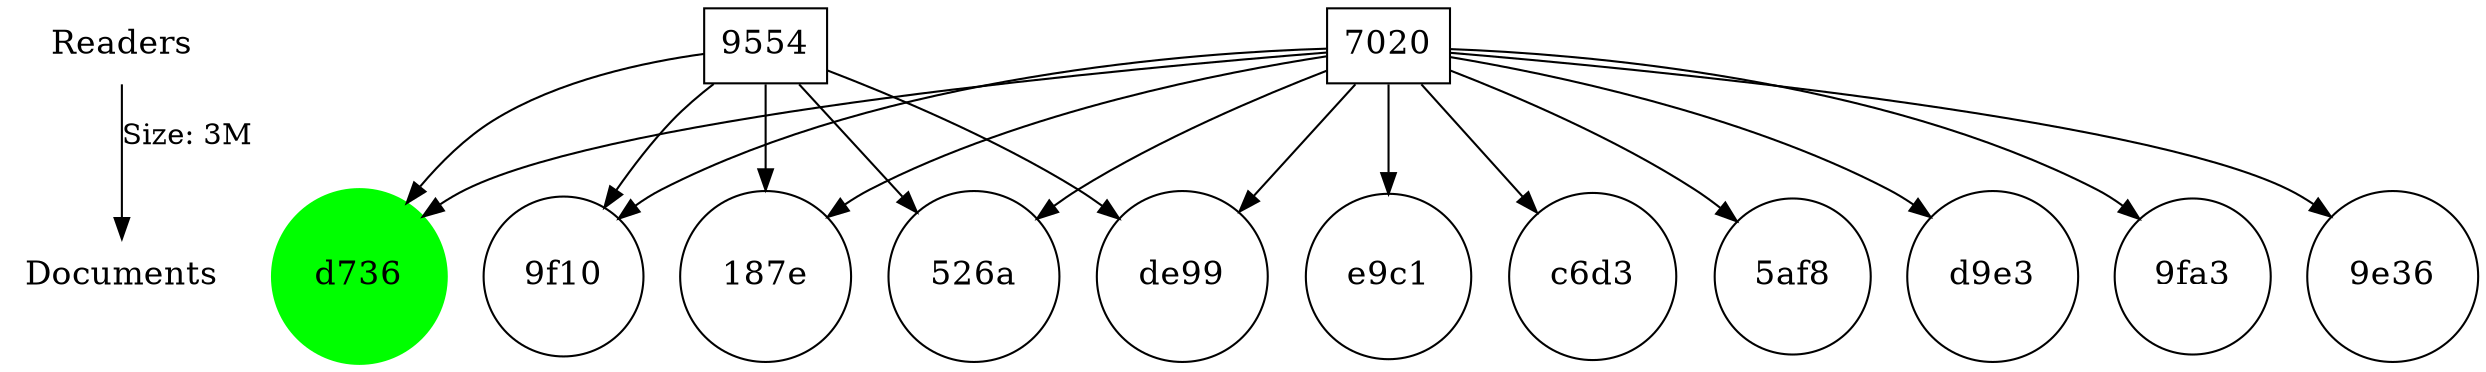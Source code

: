 digraph "Also likes" {
	node [fontsize=16 shape=plaintext]
	r [label=Readers]
	d [label=Documents]
	r -> d [label="Size: 3M"]
	9554 [label=9554 rank=r shape=box]
	d736 [label=d736 color=green rank=d shape=circle style=filled]
	9554 -> d736
	"9f10" [label="9f10" rank=d shape=circle]
	9554 -> "9f10"
	"187e" [label="187e" rank=d shape=circle]
	9554 -> "187e"
	"526a" [label="526a" rank=d shape=circle]
	9554 -> "526a"
	de99 [label=de99 rank=d shape=circle]
	9554 -> de99
	7020 [label=7020 rank=r shape=box]
	e9c1 [label=e9c1 rank=d shape=circle]
	7020 -> e9c1
	d736 [label=d736 color=green rank=d shape=circle style=filled]
	7020 -> d736
	"9f10" [label="9f10" rank=d shape=circle]
	7020 -> "9f10"
	"187e" [label="187e" rank=d shape=circle]
	7020 -> "187e"
	c6d3 [label=c6d3 rank=d shape=circle]
	7020 -> c6d3
	"526a" [label="526a" rank=d shape=circle]
	7020 -> "526a"
	"5af8" [label="5af8" rank=d shape=circle]
	7020 -> "5af8"
	d9e3 [label=d9e3 rank=d shape=circle]
	7020 -> d9e3
	"9fa3" [label="9fa3" rank=d shape=circle]
	7020 -> "9fa3"
	de99 [label=de99 rank=d shape=circle]
	7020 -> de99
	"9e36" [label="9e36" rank=d shape=circle]
	7020 -> "9e36"
}
